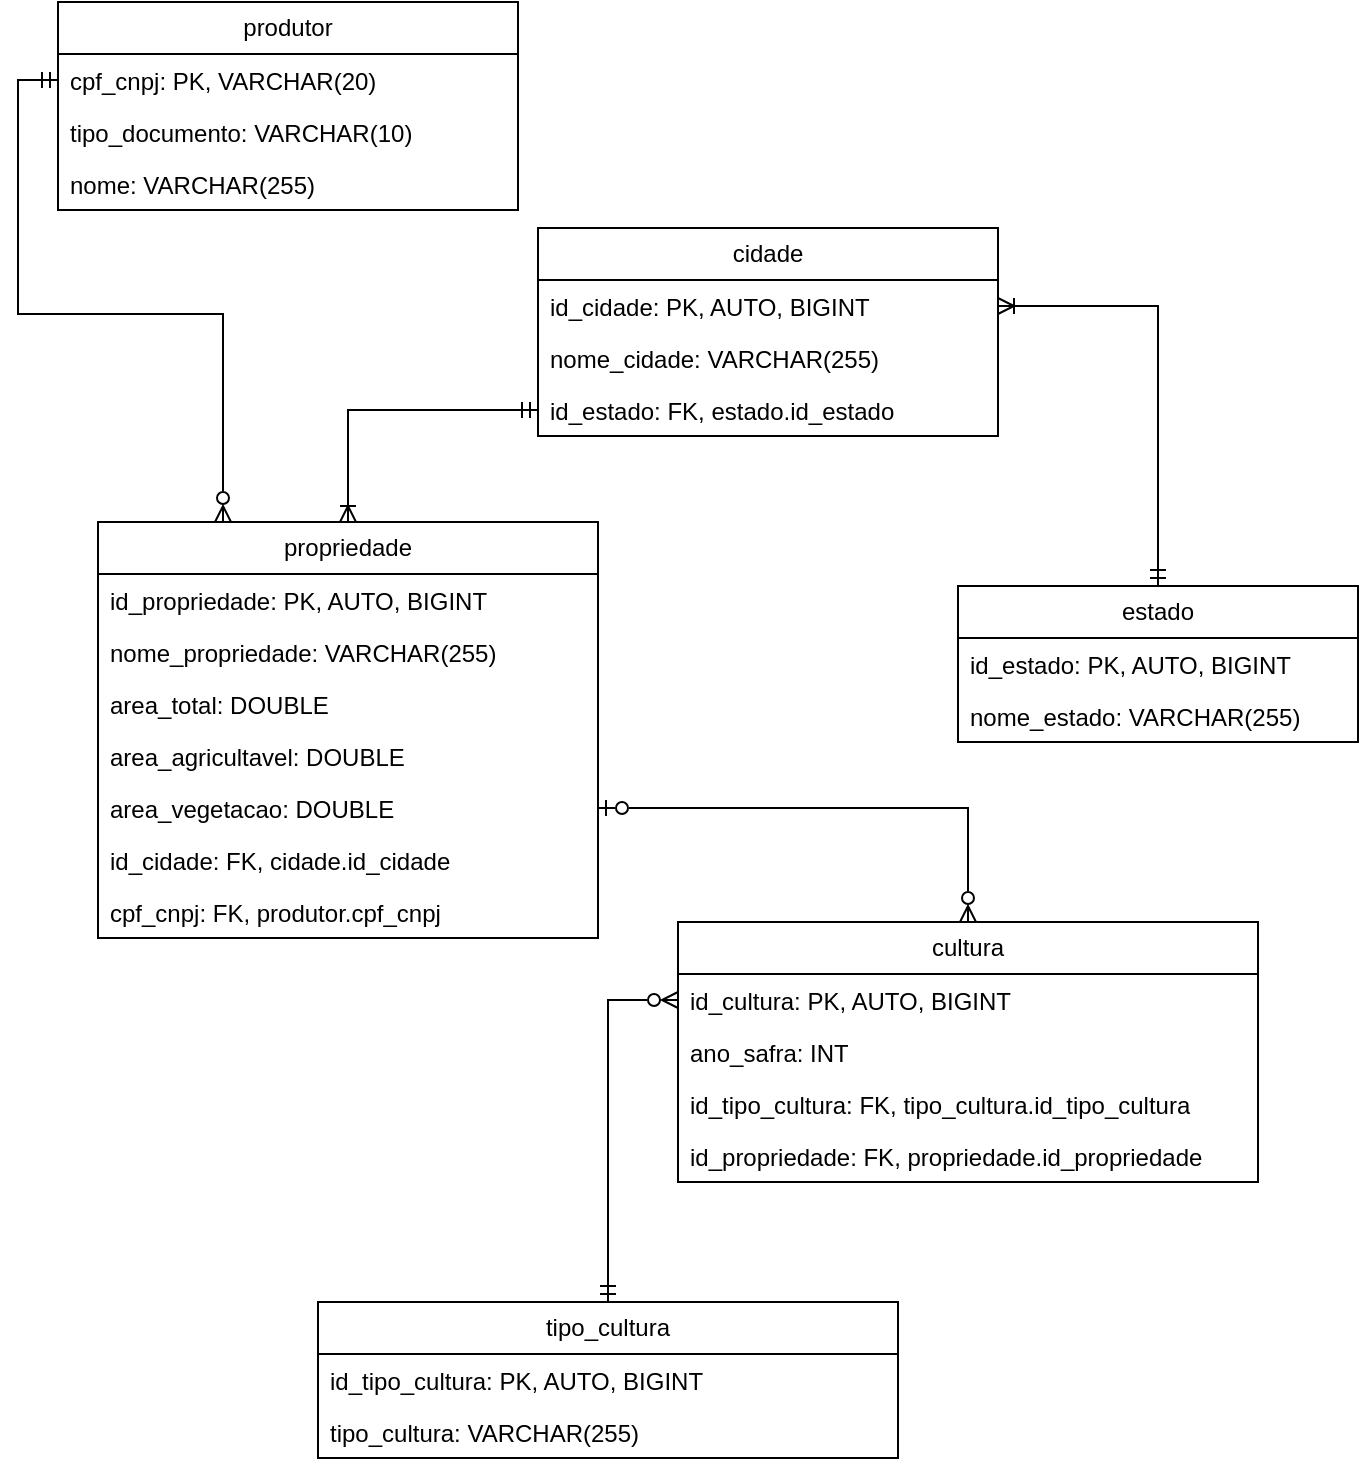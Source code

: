 <mxfile version="27.0.9">
  <diagram name="Page-1" id="ZWpGCNoBJB7gkrV5JelJ">
    <mxGraphModel dx="1023" dy="832" grid="1" gridSize="10" guides="1" tooltips="1" connect="1" arrows="1" fold="1" page="1" pageScale="1" pageWidth="850" pageHeight="1100" math="0" shadow="0">
      <root>
        <mxCell id="0" />
        <mxCell id="1" parent="0" />
        <mxCell id="sGA_Q9G2WqDpExmGA7k3-28" value="" style="shape=tableRow;horizontal=0;startSize=0;swimlaneHead=0;swimlaneBody=0;fillColor=none;collapsible=0;dropTarget=0;points=[[0,0.5],[1,0.5]];portConstraint=eastwest;top=0;left=0;right=0;bottom=0;" vertex="1" parent="1">
          <mxGeometry x="320" y="400" width="180" height="30" as="geometry" />
        </mxCell>
        <mxCell id="sGA_Q9G2WqDpExmGA7k3-29" value="" style="shape=partialRectangle;connectable=0;fillColor=none;top=0;left=0;bottom=0;right=0;editable=1;overflow=hidden;whiteSpace=wrap;html=1;" vertex="1" parent="sGA_Q9G2WqDpExmGA7k3-28">
          <mxGeometry width="30" height="30" as="geometry">
            <mxRectangle width="30" height="30" as="alternateBounds" />
          </mxGeometry>
        </mxCell>
        <mxCell id="sGA_Q9G2WqDpExmGA7k3-31" value="" style="shape=partialRectangle;connectable=0;fillColor=none;top=0;left=0;bottom=0;right=0;editable=1;overflow=hidden;whiteSpace=wrap;html=1;" vertex="1" parent="1">
          <mxGeometry x="320" y="410" width="30" height="30" as="geometry">
            <mxRectangle width="30" height="30" as="alternateBounds" />
          </mxGeometry>
        </mxCell>
        <mxCell id="sGA_Q9G2WqDpExmGA7k3-46" value="" style="shape=tableRow;horizontal=0;startSize=0;swimlaneHead=0;swimlaneBody=0;fillColor=none;collapsible=0;dropTarget=0;points=[[0,0.5],[1,0.5]];portConstraint=eastwest;top=0;left=0;right=0;bottom=0;html=1;" vertex="1" parent="1">
          <mxGeometry x="100" y="580" width="180" height="30" as="geometry" />
        </mxCell>
        <mxCell id="sGA_Q9G2WqDpExmGA7k3-47" value="" style="shape=partialRectangle;connectable=0;fillColor=none;top=0;left=0;bottom=0;right=0;editable=1;overflow=hidden;html=1;whiteSpace=wrap;" vertex="1" parent="sGA_Q9G2WqDpExmGA7k3-46">
          <mxGeometry width="60" height="30" as="geometry">
            <mxRectangle width="60" height="30" as="alternateBounds" />
          </mxGeometry>
        </mxCell>
        <mxCell id="sGA_Q9G2WqDpExmGA7k3-51" value="produtor" style="swimlane;fontStyle=0;childLayout=stackLayout;horizontal=1;startSize=26;fillColor=none;horizontalStack=0;resizeParent=1;resizeParentMax=0;resizeLast=0;collapsible=1;marginBottom=0;whiteSpace=wrap;html=1;" vertex="1" parent="1">
          <mxGeometry x="30" y="250" width="230" height="104" as="geometry" />
        </mxCell>
        <mxCell id="sGA_Q9G2WqDpExmGA7k3-52" value="cpf_cnpj: PK, VARCHAR(20)" style="text;strokeColor=none;fillColor=none;align=left;verticalAlign=top;spacingLeft=4;spacingRight=4;overflow=hidden;rotatable=0;points=[[0,0.5],[1,0.5]];portConstraint=eastwest;whiteSpace=wrap;html=1;" vertex="1" parent="sGA_Q9G2WqDpExmGA7k3-51">
          <mxGeometry y="26" width="230" height="26" as="geometry" />
        </mxCell>
        <mxCell id="sGA_Q9G2WqDpExmGA7k3-87" value="tipo_documento: VARCHAR(10)" style="text;strokeColor=none;fillColor=none;align=left;verticalAlign=top;spacingLeft=4;spacingRight=4;overflow=hidden;rotatable=0;points=[[0,0.5],[1,0.5]];portConstraint=eastwest;whiteSpace=wrap;html=1;" vertex="1" parent="sGA_Q9G2WqDpExmGA7k3-51">
          <mxGeometry y="52" width="230" height="26" as="geometry" />
        </mxCell>
        <mxCell id="sGA_Q9G2WqDpExmGA7k3-54" value="nome: VARCHAR(255)" style="text;strokeColor=none;fillColor=none;align=left;verticalAlign=top;spacingLeft=4;spacingRight=4;overflow=hidden;rotatable=0;points=[[0,0.5],[1,0.5]];portConstraint=eastwest;whiteSpace=wrap;html=1;" vertex="1" parent="sGA_Q9G2WqDpExmGA7k3-51">
          <mxGeometry y="78" width="230" height="26" as="geometry" />
        </mxCell>
        <mxCell id="sGA_Q9G2WqDpExmGA7k3-56" value="propriedade" style="swimlane;fontStyle=0;childLayout=stackLayout;horizontal=1;startSize=26;fillColor=none;horizontalStack=0;resizeParent=1;resizeParentMax=0;resizeLast=0;collapsible=1;marginBottom=0;whiteSpace=wrap;html=1;" vertex="1" parent="1">
          <mxGeometry x="50" y="510" width="250" height="208" as="geometry" />
        </mxCell>
        <mxCell id="sGA_Q9G2WqDpExmGA7k3-57" value="id_propriedade: PK, AUTO, BIGINT" style="text;strokeColor=none;fillColor=none;align=left;verticalAlign=top;spacingLeft=4;spacingRight=4;overflow=hidden;rotatable=0;points=[[0,0.5],[1,0.5]];portConstraint=eastwest;whiteSpace=wrap;html=1;" vertex="1" parent="sGA_Q9G2WqDpExmGA7k3-56">
          <mxGeometry y="26" width="250" height="26" as="geometry" />
        </mxCell>
        <mxCell id="sGA_Q9G2WqDpExmGA7k3-59" value="nome_propriedade: VARCHAR(255)" style="text;strokeColor=none;fillColor=none;align=left;verticalAlign=top;spacingLeft=4;spacingRight=4;overflow=hidden;rotatable=0;points=[[0,0.5],[1,0.5]];portConstraint=eastwest;whiteSpace=wrap;html=1;" vertex="1" parent="sGA_Q9G2WqDpExmGA7k3-56">
          <mxGeometry y="52" width="250" height="26" as="geometry" />
        </mxCell>
        <mxCell id="sGA_Q9G2WqDpExmGA7k3-72" value="area_total: DOUBLE" style="text;strokeColor=none;fillColor=none;align=left;verticalAlign=top;spacingLeft=4;spacingRight=4;overflow=hidden;rotatable=0;points=[[0,0.5],[1,0.5]];portConstraint=eastwest;whiteSpace=wrap;html=1;" vertex="1" parent="sGA_Q9G2WqDpExmGA7k3-56">
          <mxGeometry y="78" width="250" height="26" as="geometry" />
        </mxCell>
        <mxCell id="sGA_Q9G2WqDpExmGA7k3-70" value="area_agricultavel: DOUBLE" style="text;strokeColor=none;fillColor=none;align=left;verticalAlign=top;spacingLeft=4;spacingRight=4;overflow=hidden;rotatable=0;points=[[0,0.5],[1,0.5]];portConstraint=eastwest;whiteSpace=wrap;html=1;" vertex="1" parent="sGA_Q9G2WqDpExmGA7k3-56">
          <mxGeometry y="104" width="250" height="26" as="geometry" />
        </mxCell>
        <mxCell id="sGA_Q9G2WqDpExmGA7k3-71" value="area_vegetacao: DOUBLE" style="text;strokeColor=none;fillColor=none;align=left;verticalAlign=top;spacingLeft=4;spacingRight=4;overflow=hidden;rotatable=0;points=[[0,0.5],[1,0.5]];portConstraint=eastwest;whiteSpace=wrap;html=1;" vertex="1" parent="sGA_Q9G2WqDpExmGA7k3-56">
          <mxGeometry y="130" width="250" height="26" as="geometry" />
        </mxCell>
        <mxCell id="sGA_Q9G2WqDpExmGA7k3-58" value="id_cidade: FK, cidade.id_cidade" style="text;strokeColor=none;fillColor=none;align=left;verticalAlign=top;spacingLeft=4;spacingRight=4;overflow=hidden;rotatable=0;points=[[0,0.5],[1,0.5]];portConstraint=eastwest;whiteSpace=wrap;html=1;" vertex="1" parent="sGA_Q9G2WqDpExmGA7k3-56">
          <mxGeometry y="156" width="250" height="26" as="geometry" />
        </mxCell>
        <mxCell id="sGA_Q9G2WqDpExmGA7k3-86" value="cpf_cnpj: FK, produtor.cpf_cnpj" style="text;strokeColor=none;fillColor=none;align=left;verticalAlign=top;spacingLeft=4;spacingRight=4;overflow=hidden;rotatable=0;points=[[0,0.5],[1,0.5]];portConstraint=eastwest;whiteSpace=wrap;html=1;" vertex="1" parent="sGA_Q9G2WqDpExmGA7k3-56">
          <mxGeometry y="182" width="250" height="26" as="geometry" />
        </mxCell>
        <mxCell id="sGA_Q9G2WqDpExmGA7k3-60" value="cidade" style="swimlane;fontStyle=0;childLayout=stackLayout;horizontal=1;startSize=26;fillColor=none;horizontalStack=0;resizeParent=1;resizeParentMax=0;resizeLast=0;collapsible=1;marginBottom=0;whiteSpace=wrap;html=1;" vertex="1" parent="1">
          <mxGeometry x="270" y="363" width="230" height="104" as="geometry" />
        </mxCell>
        <mxCell id="sGA_Q9G2WqDpExmGA7k3-61" value="id_cidade: PK, AUTO, BIGINT" style="text;strokeColor=none;fillColor=none;align=left;verticalAlign=top;spacingLeft=4;spacingRight=4;overflow=hidden;rotatable=0;points=[[0,0.5],[1,0.5]];portConstraint=eastwest;whiteSpace=wrap;html=1;" vertex="1" parent="sGA_Q9G2WqDpExmGA7k3-60">
          <mxGeometry y="26" width="230" height="26" as="geometry" />
        </mxCell>
        <mxCell id="sGA_Q9G2WqDpExmGA7k3-62" value="nome_cidade: VARCHAR(255)" style="text;strokeColor=none;fillColor=none;align=left;verticalAlign=top;spacingLeft=4;spacingRight=4;overflow=hidden;rotatable=0;points=[[0,0.5],[1,0.5]];portConstraint=eastwest;whiteSpace=wrap;html=1;" vertex="1" parent="sGA_Q9G2WqDpExmGA7k3-60">
          <mxGeometry y="52" width="230" height="26" as="geometry" />
        </mxCell>
        <mxCell id="sGA_Q9G2WqDpExmGA7k3-68" value="id_estado: FK, estado.id_estado" style="text;strokeColor=none;fillColor=none;align=left;verticalAlign=top;spacingLeft=4;spacingRight=4;overflow=hidden;rotatable=0;points=[[0,0.5],[1,0.5]];portConstraint=eastwest;whiteSpace=wrap;html=1;" vertex="1" parent="sGA_Q9G2WqDpExmGA7k3-60">
          <mxGeometry y="78" width="230" height="26" as="geometry" />
        </mxCell>
        <mxCell id="sGA_Q9G2WqDpExmGA7k3-67" style="edgeStyle=orthogonalEdgeStyle;rounded=0;orthogonalLoop=1;jettySize=auto;html=1;exitX=0.5;exitY=0;exitDx=0;exitDy=0;entryX=1;entryY=0.5;entryDx=0;entryDy=0;startArrow=ERmandOne;startFill=0;endArrow=ERoneToMany;endFill=0;" edge="1" parent="1" source="sGA_Q9G2WqDpExmGA7k3-64" target="sGA_Q9G2WqDpExmGA7k3-61">
          <mxGeometry relative="1" as="geometry" />
        </mxCell>
        <mxCell id="sGA_Q9G2WqDpExmGA7k3-64" value="estado" style="swimlane;fontStyle=0;childLayout=stackLayout;horizontal=1;startSize=26;fillColor=none;horizontalStack=0;resizeParent=1;resizeParentMax=0;resizeLast=0;collapsible=1;marginBottom=0;whiteSpace=wrap;html=1;" vertex="1" parent="1">
          <mxGeometry x="480" y="542" width="200" height="78" as="geometry" />
        </mxCell>
        <mxCell id="sGA_Q9G2WqDpExmGA7k3-65" value="id_estado: PK, AUTO, BIGINT" style="text;strokeColor=none;fillColor=none;align=left;verticalAlign=top;spacingLeft=4;spacingRight=4;overflow=hidden;rotatable=0;points=[[0,0.5],[1,0.5]];portConstraint=eastwest;whiteSpace=wrap;html=1;" vertex="1" parent="sGA_Q9G2WqDpExmGA7k3-64">
          <mxGeometry y="26" width="200" height="26" as="geometry" />
        </mxCell>
        <mxCell id="sGA_Q9G2WqDpExmGA7k3-66" value="nome_estado: VARCHAR(255)" style="text;strokeColor=none;fillColor=none;align=left;verticalAlign=top;spacingLeft=4;spacingRight=4;overflow=hidden;rotatable=0;points=[[0,0.5],[1,0.5]];portConstraint=eastwest;whiteSpace=wrap;html=1;" vertex="1" parent="sGA_Q9G2WqDpExmGA7k3-64">
          <mxGeometry y="52" width="200" height="26" as="geometry" />
        </mxCell>
        <mxCell id="sGA_Q9G2WqDpExmGA7k3-69" style="edgeStyle=orthogonalEdgeStyle;rounded=0;orthogonalLoop=1;jettySize=auto;html=1;exitX=0;exitY=0.5;exitDx=0;exitDy=0;entryX=0.5;entryY=0;entryDx=0;entryDy=0;startArrow=ERmandOne;startFill=0;endArrow=ERoneToMany;endFill=0;" edge="1" parent="1" source="sGA_Q9G2WqDpExmGA7k3-68" target="sGA_Q9G2WqDpExmGA7k3-56">
          <mxGeometry relative="1" as="geometry" />
        </mxCell>
        <mxCell id="sGA_Q9G2WqDpExmGA7k3-73" value="cultura" style="swimlane;fontStyle=0;childLayout=stackLayout;horizontal=1;startSize=26;fillColor=none;horizontalStack=0;resizeParent=1;resizeParentMax=0;resizeLast=0;collapsible=1;marginBottom=0;whiteSpace=wrap;html=1;" vertex="1" parent="1">
          <mxGeometry x="340" y="710" width="290" height="130" as="geometry" />
        </mxCell>
        <mxCell id="sGA_Q9G2WqDpExmGA7k3-74" value="id_cultura: PK, AUTO, BIGINT" style="text;strokeColor=none;fillColor=none;align=left;verticalAlign=top;spacingLeft=4;spacingRight=4;overflow=hidden;rotatable=0;points=[[0,0.5],[1,0.5]];portConstraint=eastwest;whiteSpace=wrap;html=1;" vertex="1" parent="sGA_Q9G2WqDpExmGA7k3-73">
          <mxGeometry y="26" width="290" height="26" as="geometry" />
        </mxCell>
        <mxCell id="sGA_Q9G2WqDpExmGA7k3-76" value="ano_safra: INT" style="text;strokeColor=none;fillColor=none;align=left;verticalAlign=top;spacingLeft=4;spacingRight=4;overflow=hidden;rotatable=0;points=[[0,0.5],[1,0.5]];portConstraint=eastwest;whiteSpace=wrap;html=1;" vertex="1" parent="sGA_Q9G2WqDpExmGA7k3-73">
          <mxGeometry y="52" width="290" height="26" as="geometry" />
        </mxCell>
        <mxCell id="sGA_Q9G2WqDpExmGA7k3-75" value="id_tipo_cultura: FK, tipo_cultura.id_tipo_cultura" style="text;strokeColor=none;fillColor=none;align=left;verticalAlign=top;spacingLeft=4;spacingRight=4;overflow=hidden;rotatable=0;points=[[0,0.5],[1,0.5]];portConstraint=eastwest;whiteSpace=wrap;html=1;" vertex="1" parent="sGA_Q9G2WqDpExmGA7k3-73">
          <mxGeometry y="78" width="290" height="26" as="geometry" />
        </mxCell>
        <mxCell id="sGA_Q9G2WqDpExmGA7k3-77" value="id_propriedade: FK, propriedade.id_propriedade" style="text;strokeColor=none;fillColor=none;align=left;verticalAlign=top;spacingLeft=4;spacingRight=4;overflow=hidden;rotatable=0;points=[[0,0.5],[1,0.5]];portConstraint=eastwest;whiteSpace=wrap;html=1;" vertex="1" parent="sGA_Q9G2WqDpExmGA7k3-73">
          <mxGeometry y="104" width="290" height="26" as="geometry" />
        </mxCell>
        <mxCell id="sGA_Q9G2WqDpExmGA7k3-83" style="edgeStyle=orthogonalEdgeStyle;rounded=0;orthogonalLoop=1;jettySize=auto;html=1;exitX=0.5;exitY=0;exitDx=0;exitDy=0;entryX=0;entryY=0.5;entryDx=0;entryDy=0;startArrow=ERmandOne;startFill=0;endArrow=ERzeroToMany;endFill=0;" edge="1" parent="1" source="sGA_Q9G2WqDpExmGA7k3-78" target="sGA_Q9G2WqDpExmGA7k3-74">
          <mxGeometry relative="1" as="geometry" />
        </mxCell>
        <mxCell id="sGA_Q9G2WqDpExmGA7k3-78" value="tipo_cultura" style="swimlane;fontStyle=0;childLayout=stackLayout;horizontal=1;startSize=26;fillColor=none;horizontalStack=0;resizeParent=1;resizeParentMax=0;resizeLast=0;collapsible=1;marginBottom=0;whiteSpace=wrap;html=1;" vertex="1" parent="1">
          <mxGeometry x="160" y="900" width="290" height="78" as="geometry" />
        </mxCell>
        <mxCell id="sGA_Q9G2WqDpExmGA7k3-79" value="id_tipo_cultura: PK, AUTO, BIGINT" style="text;strokeColor=none;fillColor=none;align=left;verticalAlign=top;spacingLeft=4;spacingRight=4;overflow=hidden;rotatable=0;points=[[0,0.5],[1,0.5]];portConstraint=eastwest;whiteSpace=wrap;html=1;" vertex="1" parent="sGA_Q9G2WqDpExmGA7k3-78">
          <mxGeometry y="26" width="290" height="26" as="geometry" />
        </mxCell>
        <mxCell id="sGA_Q9G2WqDpExmGA7k3-80" value="tipo_cultura: VARCHAR(255)" style="text;strokeColor=none;fillColor=none;align=left;verticalAlign=top;spacingLeft=4;spacingRight=4;overflow=hidden;rotatable=0;points=[[0,0.5],[1,0.5]];portConstraint=eastwest;whiteSpace=wrap;html=1;" vertex="1" parent="sGA_Q9G2WqDpExmGA7k3-78">
          <mxGeometry y="52" width="290" height="26" as="geometry" />
        </mxCell>
        <mxCell id="sGA_Q9G2WqDpExmGA7k3-84" style="edgeStyle=orthogonalEdgeStyle;rounded=0;orthogonalLoop=1;jettySize=auto;html=1;exitX=1;exitY=0.5;exitDx=0;exitDy=0;entryX=0.5;entryY=0;entryDx=0;entryDy=0;endArrow=ERzeroToMany;endFill=0;startArrow=ERzeroToOne;startFill=0;" edge="1" parent="1" source="sGA_Q9G2WqDpExmGA7k3-71" target="sGA_Q9G2WqDpExmGA7k3-73">
          <mxGeometry relative="1" as="geometry" />
        </mxCell>
        <mxCell id="sGA_Q9G2WqDpExmGA7k3-85" style="edgeStyle=orthogonalEdgeStyle;rounded=0;orthogonalLoop=1;jettySize=auto;html=1;exitX=0;exitY=0.5;exitDx=0;exitDy=0;entryX=0.25;entryY=0;entryDx=0;entryDy=0;startArrow=ERmandOne;startFill=0;endArrow=ERzeroToMany;endFill=0;" edge="1" parent="1" source="sGA_Q9G2WqDpExmGA7k3-52" target="sGA_Q9G2WqDpExmGA7k3-56">
          <mxGeometry relative="1" as="geometry" />
        </mxCell>
      </root>
    </mxGraphModel>
  </diagram>
</mxfile>
